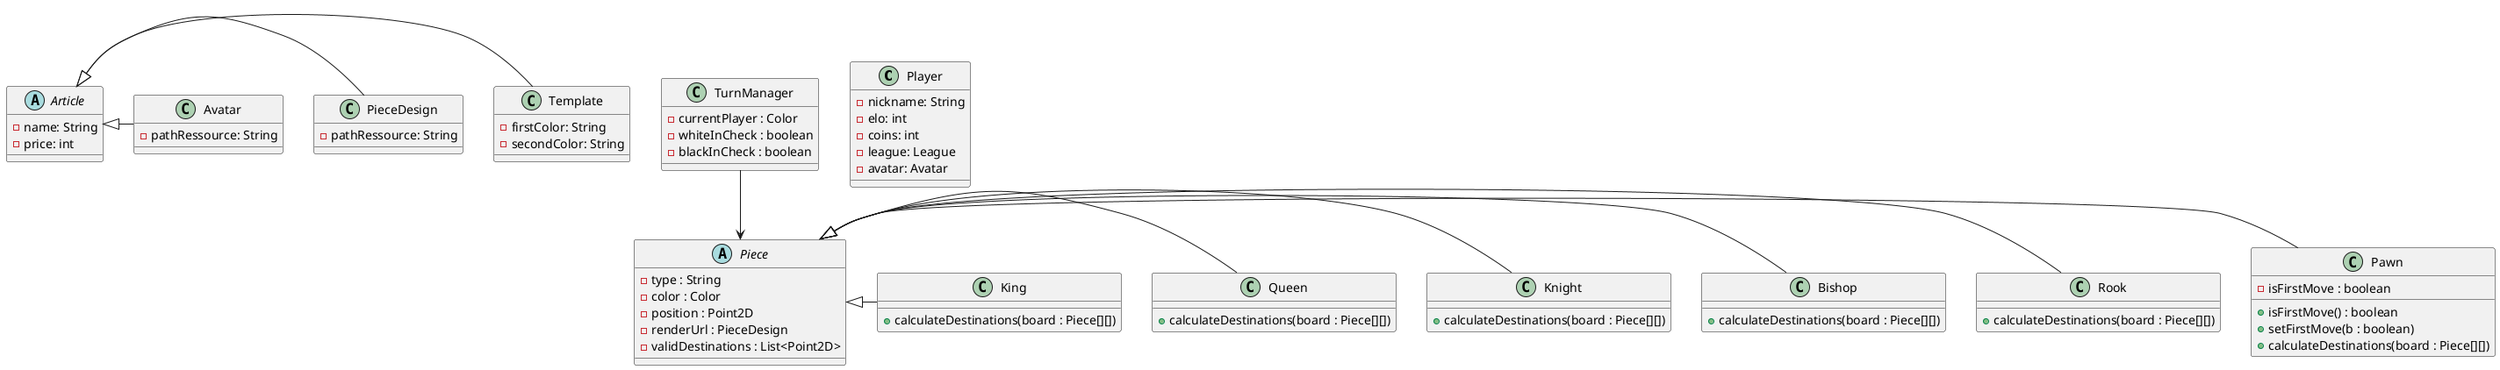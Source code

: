 @startuml
'https://plantuml.com/sequence-diagram


class Player {
 -nickname: String
 -elo: int
 -coins: int
 -league: League
 -avatar: Avatar
}

abstract class Article {
 -name: String
 -price: int
}

class Template {
 -firstColor: String
 -secondColor: String
}

class PieceDesign {
 -pathRessource: String
}

class Avatar {
 -pathRessource: String
}

Article <|- Template
Article <|- PieceDesign
Article <|- Avatar


abstract class Piece {
  -type : String
  -color : Color
  -position : Point2D
  -renderUrl : PieceDesign
  -validDestinations : List<Point2D>
}

class Pawn {
  -isFirstMove : boolean
  +isFirstMove() : boolean
  +setFirstMove(b : boolean)
  +calculateDestinations(board : Piece[][])
}
class Rook {
  +calculateDestinations(board : Piece[][])
}
class Bishop {
  +calculateDestinations(board : Piece[][])
}
class Knight {
  +calculateDestinations(board : Piece[][])
}
class Queen {
  +calculateDestinations(board : Piece[][])
}
class King {
  +calculateDestinations(board : Piece[][])
}
' ====================
' Package CONTROLLER
' ====================
class TurnManager {
  -currentPlayer : Color
  -whiteInCheck : boolean
  -blackInCheck : boolean
}

Piece <|- Pawn
Piece <|- Rook
Piece <|- Bishop
Piece <|- Knight
Piece <|- Queen
Piece <|- King
TurnManager --> Piece

@enduml